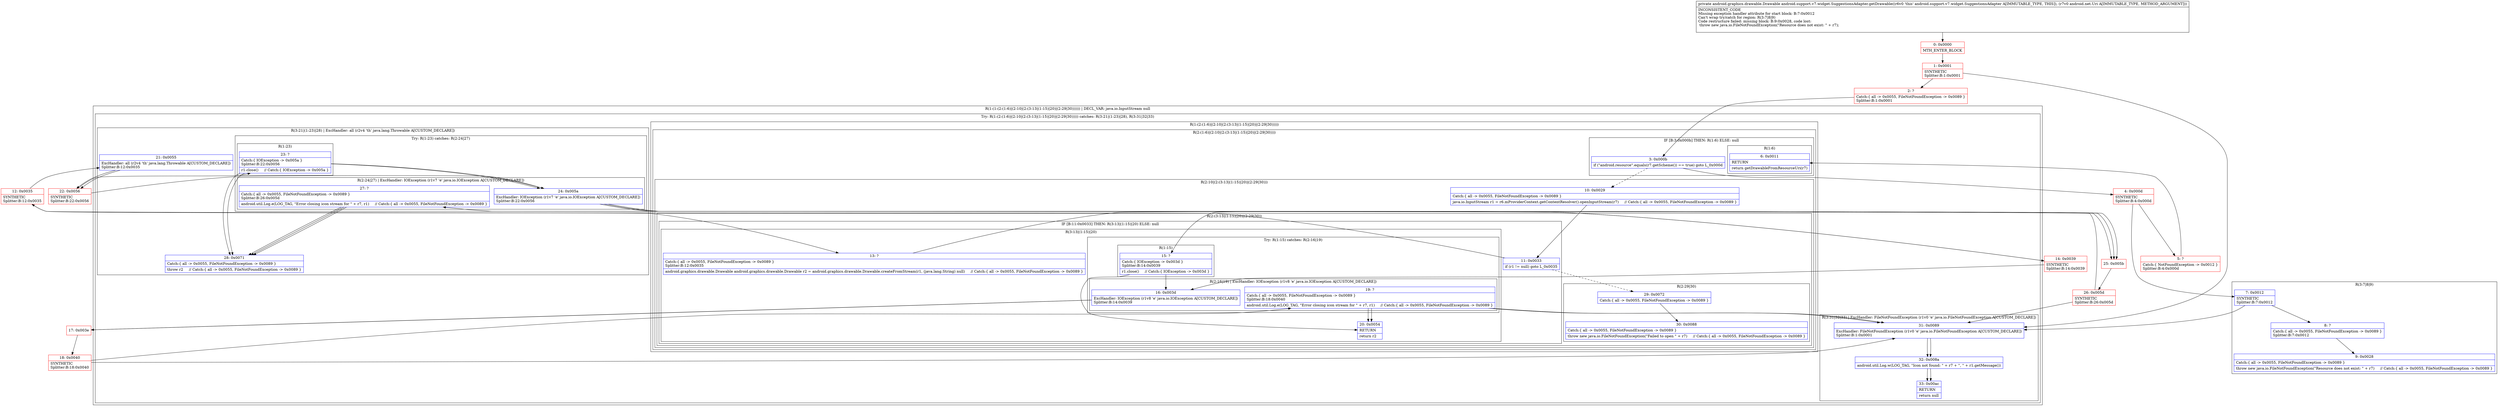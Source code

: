 digraph "CFG forandroid.support.v7.widget.SuggestionsAdapter.getDrawable(Landroid\/net\/Uri;)Landroid\/graphics\/drawable\/Drawable;" {
subgraph cluster_Region_1287759182 {
label = "R(1:(1:(2:(1:6)|(2:10|(2:(3:13|(1:15)|20)|(2:29|30)))))) | DECL_VAR: java.io.InputStream null\l";
node [shape=record,color=blue];
subgraph cluster_TryCatchRegion_939595120 {
label = "Try: R(1:(2:(1:6)|(2:10|(2:(3:13|(1:15)|20)|(2:29|30))))) catches: R(3:21|(1:23)|28), R(3:31|32|33)";
node [shape=record,color=blue];
subgraph cluster_Region_1464012034 {
label = "R(1:(2:(1:6)|(2:10|(2:(3:13|(1:15)|20)|(2:29|30)))))";
node [shape=record,color=blue];
subgraph cluster_Region_1562760770 {
label = "R(2:(1:6)|(2:10|(2:(3:13|(1:15)|20)|(2:29|30))))";
node [shape=record,color=blue];
subgraph cluster_IfRegion_470803325 {
label = "IF [B:3:0x000b] THEN: R(1:6) ELSE: null";
node [shape=record,color=blue];
Node_3 [shape=record,label="{3\:\ 0x000b|if (\"android.resource\".equals(r7.getScheme()) == true) goto L_0x000d\l}"];
subgraph cluster_Region_739626777 {
label = "R(1:6)";
node [shape=record,color=blue];
Node_6 [shape=record,label="{6\:\ 0x0011|RETURN\l|return getDrawableFromResourceUri(r7)\l}"];
}
}
subgraph cluster_Region_2052088403 {
label = "R(2:10|(2:(3:13|(1:15)|20)|(2:29|30)))";
node [shape=record,color=blue];
Node_10 [shape=record,label="{10\:\ 0x0029|Catch:\{ all \-\> 0x0055, FileNotFoundException \-\> 0x0089 \}\l|java.io.InputStream r1 = r6.mProviderContext.getContentResolver().openInputStream(r7)     \/\/ Catch:\{ all \-\> 0x0055, FileNotFoundException \-\> 0x0089 \}\l}"];
subgraph cluster_Region_1676803204 {
label = "R(2:(3:13|(1:15)|20)|(2:29|30))";
node [shape=record,color=blue];
subgraph cluster_IfRegion_1209581846 {
label = "IF [B:11:0x0033] THEN: R(3:13|(1:15)|20) ELSE: null";
node [shape=record,color=blue];
Node_11 [shape=record,label="{11\:\ 0x0033|if (r1 != null) goto L_0x0035\l}"];
subgraph cluster_Region_60456978 {
label = "R(3:13|(1:15)|20)";
node [shape=record,color=blue];
Node_13 [shape=record,label="{13\:\ ?|Catch:\{ all \-\> 0x0055, FileNotFoundException \-\> 0x0089 \}\lSplitter:B:12:0x0035\l|android.graphics.drawable.Drawable android.graphics.drawable.Drawable r2 = android.graphics.drawable.Drawable.createFromStream(r1, (java.lang.String) null)     \/\/ Catch:\{ all \-\> 0x0055, FileNotFoundException \-\> 0x0089 \}\l}"];
subgraph cluster_TryCatchRegion_269857150 {
label = "Try: R(1:15) catches: R(2:16|19)";
node [shape=record,color=blue];
subgraph cluster_Region_294784346 {
label = "R(1:15)";
node [shape=record,color=blue];
Node_15 [shape=record,label="{15\:\ ?|Catch:\{ IOException \-\> 0x003d \}\lSplitter:B:14:0x0039\l|r1.close()     \/\/ Catch:\{ IOException \-\> 0x003d \}\l}"];
}
subgraph cluster_Region_1944239114 {
label = "R(2:16|19) | ExcHandler: IOException (r1v8 'e' java.io.IOException A[CUSTOM_DECLARE])\l";
node [shape=record,color=blue];
Node_16 [shape=record,label="{16\:\ 0x003d|ExcHandler: IOException (r1v8 'e' java.io.IOException A[CUSTOM_DECLARE])\lSplitter:B:14:0x0039\l}"];
Node_19 [shape=record,label="{19\:\ ?|Catch:\{ all \-\> 0x0055, FileNotFoundException \-\> 0x0089 \}\lSplitter:B:18:0x0040\l|android.util.Log.e(LOG_TAG, \"Error closing icon stream for \" + r7, r1)     \/\/ Catch:\{ all \-\> 0x0055, FileNotFoundException \-\> 0x0089 \}\l}"];
}
}
Node_20 [shape=record,label="{20\:\ 0x0054|RETURN\l|return r2\l}"];
}
}
subgraph cluster_Region_1896732776 {
label = "R(2:29|30)";
node [shape=record,color=blue];
Node_29 [shape=record,label="{29\:\ 0x0072|Catch:\{ all \-\> 0x0055, FileNotFoundException \-\> 0x0089 \}\l}"];
Node_30 [shape=record,label="{30\:\ 0x0088|Catch:\{ all \-\> 0x0055, FileNotFoundException \-\> 0x0089 \}\l|throw new java.io.FileNotFoundException(\"Failed to open \" + r7)     \/\/ Catch:\{ all \-\> 0x0055, FileNotFoundException \-\> 0x0089 \}\l}"];
}
}
}
}
}
subgraph cluster_Region_494145297 {
label = "R(3:21|(1:23)|28) | ExcHandler: all (r2v4 'th' java.lang.Throwable A[CUSTOM_DECLARE])\l";
node [shape=record,color=blue];
Node_21 [shape=record,label="{21\:\ 0x0055|ExcHandler: all (r2v4 'th' java.lang.Throwable A[CUSTOM_DECLARE])\lSplitter:B:12:0x0035\l}"];
subgraph cluster_TryCatchRegion_551011200 {
label = "Try: R(1:23) catches: R(2:24|27)";
node [shape=record,color=blue];
subgraph cluster_Region_1747564481 {
label = "R(1:23)";
node [shape=record,color=blue];
Node_23 [shape=record,label="{23\:\ ?|Catch:\{ IOException \-\> 0x005a \}\lSplitter:B:22:0x0056\l|r1.close()     \/\/ Catch:\{ IOException \-\> 0x005a \}\l}"];
}
subgraph cluster_Region_1186150780 {
label = "R(2:24|27) | ExcHandler: IOException (r1v7 'e' java.io.IOException A[CUSTOM_DECLARE])\l";
node [shape=record,color=blue];
Node_24 [shape=record,label="{24\:\ 0x005a|ExcHandler: IOException (r1v7 'e' java.io.IOException A[CUSTOM_DECLARE])\lSplitter:B:22:0x0056\l}"];
Node_27 [shape=record,label="{27\:\ ?|Catch:\{ all \-\> 0x0055, FileNotFoundException \-\> 0x0089 \}\lSplitter:B:26:0x005d\l|android.util.Log.e(LOG_TAG, \"Error closing icon stream for \" + r7, r1)     \/\/ Catch:\{ all \-\> 0x0055, FileNotFoundException \-\> 0x0089 \}\l}"];
}
}
Node_28 [shape=record,label="{28\:\ 0x0071|Catch:\{ all \-\> 0x0055, FileNotFoundException \-\> 0x0089 \}\l|throw r2     \/\/ Catch:\{ all \-\> 0x0055, FileNotFoundException \-\> 0x0089 \}\l}"];
}
subgraph cluster_Region_1508013914 {
label = "R(3:31|32|33) | ExcHandler: FileNotFoundException (r1v0 'e' java.io.FileNotFoundException A[CUSTOM_DECLARE])\l";
node [shape=record,color=blue];
Node_31 [shape=record,label="{31\:\ 0x0089|ExcHandler: FileNotFoundException (r1v0 'e' java.io.FileNotFoundException A[CUSTOM_DECLARE])\lSplitter:B:1:0x0001\l}"];
Node_32 [shape=record,label="{32\:\ 0x008a|android.util.Log.w(LOG_TAG, \"Icon not found: \" + r7 + \", \" + r1.getMessage())\l}"];
Node_33 [shape=record,label="{33\:\ 0x00ac|RETURN\l|return null\l}"];
}
}
}
subgraph cluster_Region_1508013914 {
label = "R(3:31|32|33) | ExcHandler: FileNotFoundException (r1v0 'e' java.io.FileNotFoundException A[CUSTOM_DECLARE])\l";
node [shape=record,color=blue];
Node_31 [shape=record,label="{31\:\ 0x0089|ExcHandler: FileNotFoundException (r1v0 'e' java.io.FileNotFoundException A[CUSTOM_DECLARE])\lSplitter:B:1:0x0001\l}"];
Node_32 [shape=record,label="{32\:\ 0x008a|android.util.Log.w(LOG_TAG, \"Icon not found: \" + r7 + \", \" + r1.getMessage())\l}"];
Node_33 [shape=record,label="{33\:\ 0x00ac|RETURN\l|return null\l}"];
}
subgraph cluster_Region_1691613168 {
label = "R(3:7|8|9)";
node [shape=record,color=blue];
Node_7 [shape=record,label="{7\:\ 0x0012|SYNTHETIC\lSplitter:B:7:0x0012\l}"];
Node_8 [shape=record,label="{8\:\ ?|Catch:\{ all \-\> 0x0055, FileNotFoundException \-\> 0x0089 \}\lSplitter:B:7:0x0012\l}"];
Node_9 [shape=record,label="{9\:\ 0x0028|Catch:\{ all \-\> 0x0055, FileNotFoundException \-\> 0x0089 \}\l|throw new java.io.FileNotFoundException(\"Resource does not exist: \" + r7)     \/\/ Catch:\{ all \-\> 0x0055, FileNotFoundException \-\> 0x0089 \}\l}"];
}
subgraph cluster_Region_494145297 {
label = "R(3:21|(1:23)|28) | ExcHandler: all (r2v4 'th' java.lang.Throwable A[CUSTOM_DECLARE])\l";
node [shape=record,color=blue];
Node_21 [shape=record,label="{21\:\ 0x0055|ExcHandler: all (r2v4 'th' java.lang.Throwable A[CUSTOM_DECLARE])\lSplitter:B:12:0x0035\l}"];
subgraph cluster_TryCatchRegion_551011200 {
label = "Try: R(1:23) catches: R(2:24|27)";
node [shape=record,color=blue];
subgraph cluster_Region_1747564481 {
label = "R(1:23)";
node [shape=record,color=blue];
Node_23 [shape=record,label="{23\:\ ?|Catch:\{ IOException \-\> 0x005a \}\lSplitter:B:22:0x0056\l|r1.close()     \/\/ Catch:\{ IOException \-\> 0x005a \}\l}"];
}
subgraph cluster_Region_1186150780 {
label = "R(2:24|27) | ExcHandler: IOException (r1v7 'e' java.io.IOException A[CUSTOM_DECLARE])\l";
node [shape=record,color=blue];
Node_24 [shape=record,label="{24\:\ 0x005a|ExcHandler: IOException (r1v7 'e' java.io.IOException A[CUSTOM_DECLARE])\lSplitter:B:22:0x0056\l}"];
Node_27 [shape=record,label="{27\:\ ?|Catch:\{ all \-\> 0x0055, FileNotFoundException \-\> 0x0089 \}\lSplitter:B:26:0x005d\l|android.util.Log.e(LOG_TAG, \"Error closing icon stream for \" + r7, r1)     \/\/ Catch:\{ all \-\> 0x0055, FileNotFoundException \-\> 0x0089 \}\l}"];
}
}
Node_28 [shape=record,label="{28\:\ 0x0071|Catch:\{ all \-\> 0x0055, FileNotFoundException \-\> 0x0089 \}\l|throw r2     \/\/ Catch:\{ all \-\> 0x0055, FileNotFoundException \-\> 0x0089 \}\l}"];
}
subgraph cluster_Region_1944239114 {
label = "R(2:16|19) | ExcHandler: IOException (r1v8 'e' java.io.IOException A[CUSTOM_DECLARE])\l";
node [shape=record,color=blue];
Node_16 [shape=record,label="{16\:\ 0x003d|ExcHandler: IOException (r1v8 'e' java.io.IOException A[CUSTOM_DECLARE])\lSplitter:B:14:0x0039\l}"];
Node_19 [shape=record,label="{19\:\ ?|Catch:\{ all \-\> 0x0055, FileNotFoundException \-\> 0x0089 \}\lSplitter:B:18:0x0040\l|android.util.Log.e(LOG_TAG, \"Error closing icon stream for \" + r7, r1)     \/\/ Catch:\{ all \-\> 0x0055, FileNotFoundException \-\> 0x0089 \}\l}"];
}
subgraph cluster_Region_1186150780 {
label = "R(2:24|27) | ExcHandler: IOException (r1v7 'e' java.io.IOException A[CUSTOM_DECLARE])\l";
node [shape=record,color=blue];
Node_24 [shape=record,label="{24\:\ 0x005a|ExcHandler: IOException (r1v7 'e' java.io.IOException A[CUSTOM_DECLARE])\lSplitter:B:22:0x0056\l}"];
Node_27 [shape=record,label="{27\:\ ?|Catch:\{ all \-\> 0x0055, FileNotFoundException \-\> 0x0089 \}\lSplitter:B:26:0x005d\l|android.util.Log.e(LOG_TAG, \"Error closing icon stream for \" + r7, r1)     \/\/ Catch:\{ all \-\> 0x0055, FileNotFoundException \-\> 0x0089 \}\l}"];
}
Node_0 [shape=record,color=red,label="{0\:\ 0x0000|MTH_ENTER_BLOCK\l}"];
Node_1 [shape=record,color=red,label="{1\:\ 0x0001|SYNTHETIC\lSplitter:B:1:0x0001\l}"];
Node_2 [shape=record,color=red,label="{2\:\ ?|Catch:\{ all \-\> 0x0055, FileNotFoundException \-\> 0x0089 \}\lSplitter:B:1:0x0001\l}"];
Node_4 [shape=record,color=red,label="{4\:\ 0x000d|SYNTHETIC\lSplitter:B:4:0x000d\l}"];
Node_5 [shape=record,color=red,label="{5\:\ ?|Catch:\{ NotFoundException \-\> 0x0012 \}\lSplitter:B:4:0x000d\l}"];
Node_12 [shape=record,color=red,label="{12\:\ 0x0035|SYNTHETIC\lSplitter:B:12:0x0035\l}"];
Node_14 [shape=record,color=red,label="{14\:\ 0x0039|SYNTHETIC\lSplitter:B:14:0x0039\l}"];
Node_17 [shape=record,color=red,label="{17\:\ 0x003e}"];
Node_18 [shape=record,color=red,label="{18\:\ 0x0040|SYNTHETIC\lSplitter:B:18:0x0040\l}"];
Node_22 [shape=record,color=red,label="{22\:\ 0x0056|SYNTHETIC\lSplitter:B:22:0x0056\l}"];
Node_25 [shape=record,color=red,label="{25\:\ 0x005b}"];
Node_26 [shape=record,color=red,label="{26\:\ 0x005d|SYNTHETIC\lSplitter:B:26:0x005d\l}"];
MethodNode[shape=record,label="{private android.graphics.drawable.Drawable android.support.v7.widget.SuggestionsAdapter.getDrawable((r6v0 'this' android.support.v7.widget.SuggestionsAdapter A[IMMUTABLE_TYPE, THIS]), (r7v0 android.net.Uri A[IMMUTABLE_TYPE, METHOD_ARGUMENT]))  | INCONSISTENT_CODE\lMissing exception handler attribute for start block: B:7:0x0012\lCan't wrap try\/catch for region: R(3:7\|8\|9)\lCode restructure failed: missing block: B:9:0x0028, code lost:\l    throw new java.io.FileNotFoundException(\"Resource does not exist: \" + r7);\l\l}"];
MethodNode -> Node_0;
Node_3 -> Node_4;
Node_3 -> Node_10[style=dashed];
Node_10 -> Node_11;
Node_11 -> Node_12;
Node_11 -> Node_29[style=dashed];
Node_13 -> Node_14;
Node_15 -> Node_16;
Node_15 -> Node_20;
Node_16 -> Node_17;
Node_19 -> Node_20;
Node_19 -> Node_31;
Node_29 -> Node_30;
Node_21 -> Node_22;
Node_23 -> Node_24;
Node_23 -> Node_28;
Node_24 -> Node_25;
Node_27 -> Node_28;
Node_31 -> Node_32;
Node_32 -> Node_33;
Node_31 -> Node_32;
Node_32 -> Node_33;
Node_7 -> Node_8;
Node_7 -> Node_31;
Node_8 -> Node_9;
Node_21 -> Node_22;
Node_23 -> Node_24;
Node_23 -> Node_28;
Node_24 -> Node_25;
Node_27 -> Node_28;
Node_16 -> Node_17;
Node_19 -> Node_20;
Node_19 -> Node_31;
Node_24 -> Node_25;
Node_27 -> Node_28;
Node_0 -> Node_1;
Node_1 -> Node_2;
Node_1 -> Node_31;
Node_2 -> Node_3;
Node_4 -> Node_5;
Node_4 -> Node_7;
Node_5 -> Node_6;
Node_12 -> Node_13;
Node_12 -> Node_21;
Node_14 -> Node_15;
Node_14 -> Node_16;
Node_17 -> Node_18;
Node_18 -> Node_19;
Node_18 -> Node_31;
Node_22 -> Node_23;
Node_22 -> Node_24;
Node_25 -> Node_26;
Node_26 -> Node_27;
Node_26 -> Node_31;
}

